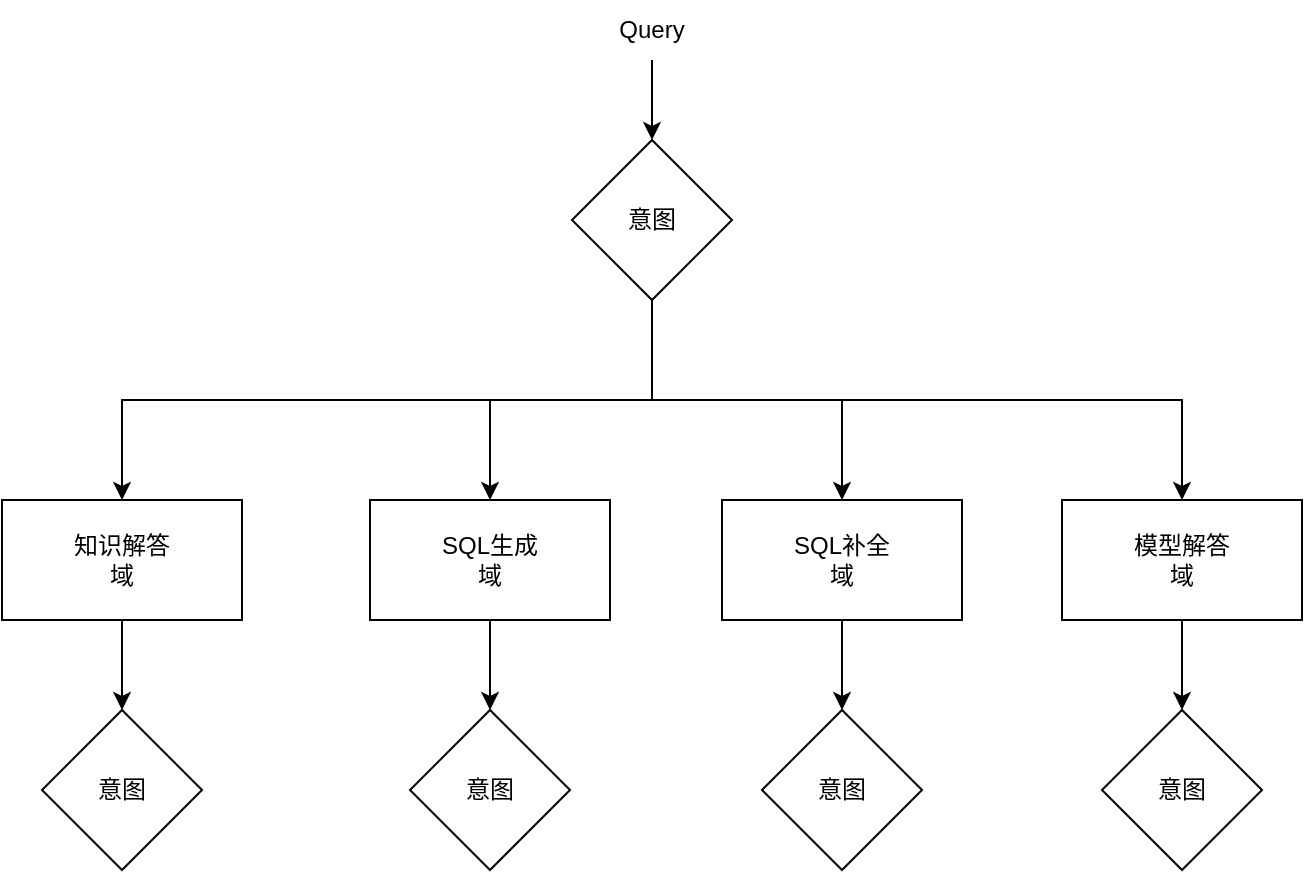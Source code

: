 <mxfile version="24.7.6">
  <diagram name="第 1 页" id="aTtSBf18jvVyrHTJtkX-">
    <mxGraphModel dx="957" dy="639" grid="1" gridSize="10" guides="1" tooltips="1" connect="1" arrows="1" fold="1" page="1" pageScale="1" pageWidth="827" pageHeight="1169" math="0" shadow="0">
      <root>
        <mxCell id="0" />
        <mxCell id="1" parent="0" />
        <mxCell id="q9xzFG4Fn5E-AbLr52OC-2" style="edgeStyle=orthogonalEdgeStyle;rounded=0;orthogonalLoop=1;jettySize=auto;html=1;exitX=0.5;exitY=1;exitDx=0;exitDy=0;entryX=0.5;entryY=0;entryDx=0;entryDy=0;" edge="1" parent="1" source="q9xzFG4Fn5E-AbLr52OC-1" target="q9xzFG4Fn5E-AbLr52OC-3">
          <mxGeometry relative="1" as="geometry">
            <mxPoint x="395" y="310" as="targetPoint" />
          </mxGeometry>
        </mxCell>
        <mxCell id="q9xzFG4Fn5E-AbLr52OC-1" value="Query" style="text;html=1;align=center;verticalAlign=middle;whiteSpace=wrap;rounded=0;" vertex="1" parent="1">
          <mxGeometry x="365" y="220" width="60" height="30" as="geometry" />
        </mxCell>
        <mxCell id="q9xzFG4Fn5E-AbLr52OC-4" style="edgeStyle=orthogonalEdgeStyle;rounded=0;orthogonalLoop=1;jettySize=auto;html=1;exitX=0.5;exitY=1;exitDx=0;exitDy=0;entryX=0.5;entryY=0;entryDx=0;entryDy=0;" edge="1" parent="1" source="q9xzFG4Fn5E-AbLr52OC-3" target="q9xzFG4Fn5E-AbLr52OC-5">
          <mxGeometry relative="1" as="geometry">
            <mxPoint x="305" y="430" as="targetPoint" />
          </mxGeometry>
        </mxCell>
        <mxCell id="q9xzFG4Fn5E-AbLr52OC-9" style="edgeStyle=orthogonalEdgeStyle;rounded=0;orthogonalLoop=1;jettySize=auto;html=1;exitX=0.5;exitY=1;exitDx=0;exitDy=0;entryX=0.5;entryY=0;entryDx=0;entryDy=0;" edge="1" parent="1" source="q9xzFG4Fn5E-AbLr52OC-3" target="q9xzFG4Fn5E-AbLr52OC-7">
          <mxGeometry relative="1" as="geometry" />
        </mxCell>
        <mxCell id="q9xzFG4Fn5E-AbLr52OC-10" style="edgeStyle=orthogonalEdgeStyle;rounded=0;orthogonalLoop=1;jettySize=auto;html=1;exitX=0.5;exitY=1;exitDx=0;exitDy=0;entryX=0.5;entryY=0;entryDx=0;entryDy=0;" edge="1" parent="1" source="q9xzFG4Fn5E-AbLr52OC-3" target="q9xzFG4Fn5E-AbLr52OC-6">
          <mxGeometry relative="1" as="geometry" />
        </mxCell>
        <mxCell id="q9xzFG4Fn5E-AbLr52OC-11" style="edgeStyle=orthogonalEdgeStyle;rounded=0;orthogonalLoop=1;jettySize=auto;html=1;exitX=0.5;exitY=1;exitDx=0;exitDy=0;" edge="1" parent="1" source="q9xzFG4Fn5E-AbLr52OC-3" target="q9xzFG4Fn5E-AbLr52OC-8">
          <mxGeometry relative="1" as="geometry" />
        </mxCell>
        <mxCell id="q9xzFG4Fn5E-AbLr52OC-3" value="意图" style="rhombus;whiteSpace=wrap;html=1;" vertex="1" parent="1">
          <mxGeometry x="355" y="290" width="80" height="80" as="geometry" />
        </mxCell>
        <mxCell id="q9xzFG4Fn5E-AbLr52OC-14" style="edgeStyle=orthogonalEdgeStyle;rounded=0;orthogonalLoop=1;jettySize=auto;html=1;exitX=0.5;exitY=1;exitDx=0;exitDy=0;" edge="1" parent="1" source="q9xzFG4Fn5E-AbLr52OC-5" target="q9xzFG4Fn5E-AbLr52OC-13">
          <mxGeometry relative="1" as="geometry" />
        </mxCell>
        <mxCell id="q9xzFG4Fn5E-AbLr52OC-5" value="知识解答&lt;div&gt;域&lt;/div&gt;" style="rounded=0;whiteSpace=wrap;html=1;" vertex="1" parent="1">
          <mxGeometry x="70" y="470" width="120" height="60" as="geometry" />
        </mxCell>
        <mxCell id="q9xzFG4Fn5E-AbLr52OC-16" style="edgeStyle=orthogonalEdgeStyle;rounded=0;orthogonalLoop=1;jettySize=auto;html=1;exitX=0.5;exitY=1;exitDx=0;exitDy=0;entryX=0.5;entryY=0;entryDx=0;entryDy=0;" edge="1" parent="1" source="q9xzFG4Fn5E-AbLr52OC-6" target="q9xzFG4Fn5E-AbLr52OC-15">
          <mxGeometry relative="1" as="geometry" />
        </mxCell>
        <mxCell id="q9xzFG4Fn5E-AbLr52OC-6" value="SQL生成&lt;div&gt;域&lt;/div&gt;" style="rounded=0;whiteSpace=wrap;html=1;" vertex="1" parent="1">
          <mxGeometry x="254" y="470" width="120" height="60" as="geometry" />
        </mxCell>
        <mxCell id="q9xzFG4Fn5E-AbLr52OC-18" style="edgeStyle=orthogonalEdgeStyle;rounded=0;orthogonalLoop=1;jettySize=auto;html=1;exitX=0.5;exitY=1;exitDx=0;exitDy=0;entryX=0.5;entryY=0;entryDx=0;entryDy=0;" edge="1" parent="1" source="q9xzFG4Fn5E-AbLr52OC-7" target="q9xzFG4Fn5E-AbLr52OC-17">
          <mxGeometry relative="1" as="geometry" />
        </mxCell>
        <mxCell id="q9xzFG4Fn5E-AbLr52OC-7" value="SQL补全&lt;div&gt;域&lt;/div&gt;" style="rounded=0;whiteSpace=wrap;html=1;" vertex="1" parent="1">
          <mxGeometry x="430" y="470" width="120" height="60" as="geometry" />
        </mxCell>
        <mxCell id="q9xzFG4Fn5E-AbLr52OC-20" style="edgeStyle=orthogonalEdgeStyle;rounded=0;orthogonalLoop=1;jettySize=auto;html=1;exitX=0.5;exitY=1;exitDx=0;exitDy=0;entryX=0.5;entryY=0;entryDx=0;entryDy=0;" edge="1" parent="1" source="q9xzFG4Fn5E-AbLr52OC-8" target="q9xzFG4Fn5E-AbLr52OC-19">
          <mxGeometry relative="1" as="geometry" />
        </mxCell>
        <mxCell id="q9xzFG4Fn5E-AbLr52OC-8" value="模型解答&lt;div&gt;域&lt;/div&gt;" style="rounded=0;whiteSpace=wrap;html=1;" vertex="1" parent="1">
          <mxGeometry x="600" y="470" width="120" height="60" as="geometry" />
        </mxCell>
        <mxCell id="q9xzFG4Fn5E-AbLr52OC-13" value="意图" style="rhombus;whiteSpace=wrap;html=1;" vertex="1" parent="1">
          <mxGeometry x="90" y="575" width="80" height="80" as="geometry" />
        </mxCell>
        <mxCell id="q9xzFG4Fn5E-AbLr52OC-15" value="意图" style="rhombus;whiteSpace=wrap;html=1;" vertex="1" parent="1">
          <mxGeometry x="274" y="575" width="80" height="80" as="geometry" />
        </mxCell>
        <mxCell id="q9xzFG4Fn5E-AbLr52OC-17" value="意图" style="rhombus;whiteSpace=wrap;html=1;" vertex="1" parent="1">
          <mxGeometry x="450" y="575" width="80" height="80" as="geometry" />
        </mxCell>
        <mxCell id="q9xzFG4Fn5E-AbLr52OC-19" value="意图" style="rhombus;whiteSpace=wrap;html=1;" vertex="1" parent="1">
          <mxGeometry x="620" y="575" width="80" height="80" as="geometry" />
        </mxCell>
      </root>
    </mxGraphModel>
  </diagram>
</mxfile>
